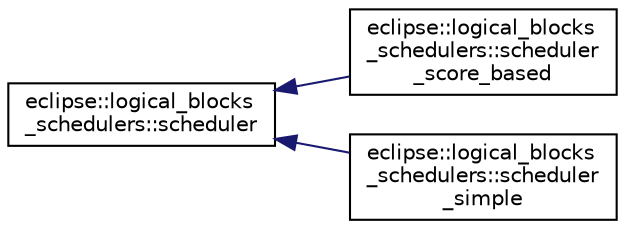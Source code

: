 digraph "Graphical Class Hierarchy"
{
  edge [fontname="Helvetica",fontsize="10",labelfontname="Helvetica",labelfontsize="10"];
  node [fontname="Helvetica",fontsize="10",shape=record];
  rankdir="LR";
  Node1 [label="eclipse::logical_blocks\l_schedulers::scheduler",height=0.2,width=0.4,color="black", fillcolor="white", style="filled",URL="$classeclipse_1_1logical__blocks__schedulers_1_1scheduler.html"];
  Node1 -> Node2 [dir="back",color="midnightblue",fontsize="10",style="solid",fontname="Helvetica"];
  Node2 [label="eclipse::logical_blocks\l_schedulers::scheduler\l_score_based",height=0.2,width=0.4,color="black", fillcolor="white", style="filled",URL="$classeclipse_1_1logical__blocks__schedulers_1_1scheduler__score__based.html"];
  Node1 -> Node3 [dir="back",color="midnightblue",fontsize="10",style="solid",fontname="Helvetica"];
  Node3 [label="eclipse::logical_blocks\l_schedulers::scheduler\l_simple",height=0.2,width=0.4,color="black", fillcolor="white", style="filled",URL="$classeclipse_1_1logical__blocks__schedulers_1_1scheduler__simple.html"];
}

